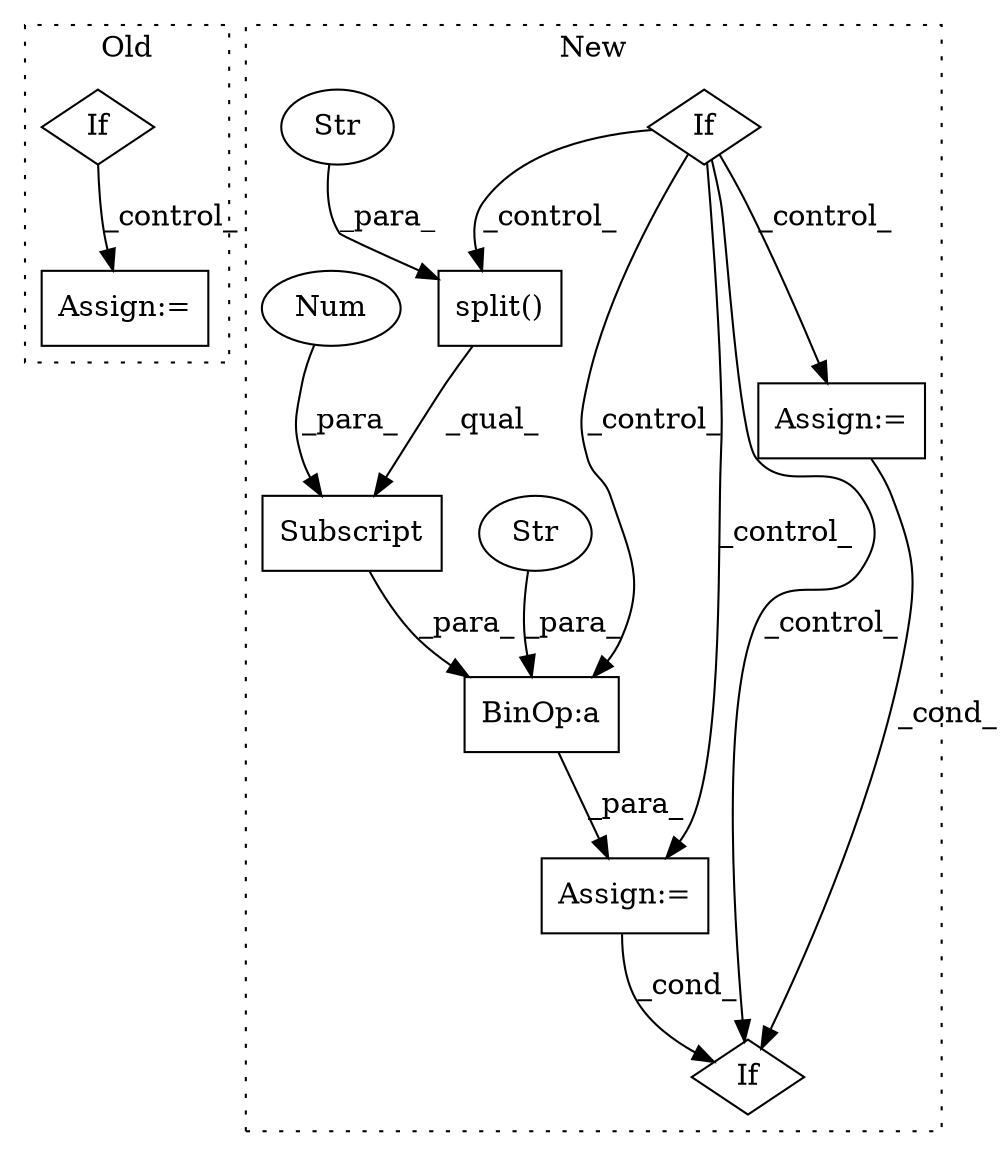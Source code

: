 digraph G {
subgraph cluster0 {
1 [label="If" a="96" s="5816" l="3" shape="diamond"];
5 [label="Assign:=" a="68" s="5848" l="3" shape="box"];
label = "Old";
style="dotted";
}
subgraph cluster1 {
2 [label="split()" a="75" s="5080,5091" l="8,1" shape="box"];
3 [label="Str" a="66" s="5088" l="3" shape="ellipse"];
4 [label="Assign:=" a="68" s="5076" l="3" shape="box"];
6 [label="If" a="96" s="5039" l="3" shape="diamond"];
7 [label="Assign:=" a="68" s="5277" l="3" shape="box"];
8 [label="Subscript" a="63" s="5080,0" l="15,0" shape="box"];
9 [label="Num" a="76" s="5093" l="1" shape="ellipse"];
10 [label="If" a="96" s="5309" l="3" shape="diamond"];
11 [label="BinOp:a" a="82" s="5095" l="3" shape="box"];
12 [label="Str" a="66" s="5098" l="3" shape="ellipse"];
label = "New";
style="dotted";
}
1 -> 5 [label="_control_"];
2 -> 8 [label="_qual_"];
3 -> 2 [label="_para_"];
4 -> 10 [label="_cond_"];
6 -> 4 [label="_control_"];
6 -> 11 [label="_control_"];
6 -> 2 [label="_control_"];
6 -> 10 [label="_control_"];
6 -> 7 [label="_control_"];
7 -> 10 [label="_cond_"];
8 -> 11 [label="_para_"];
9 -> 8 [label="_para_"];
11 -> 4 [label="_para_"];
12 -> 11 [label="_para_"];
}